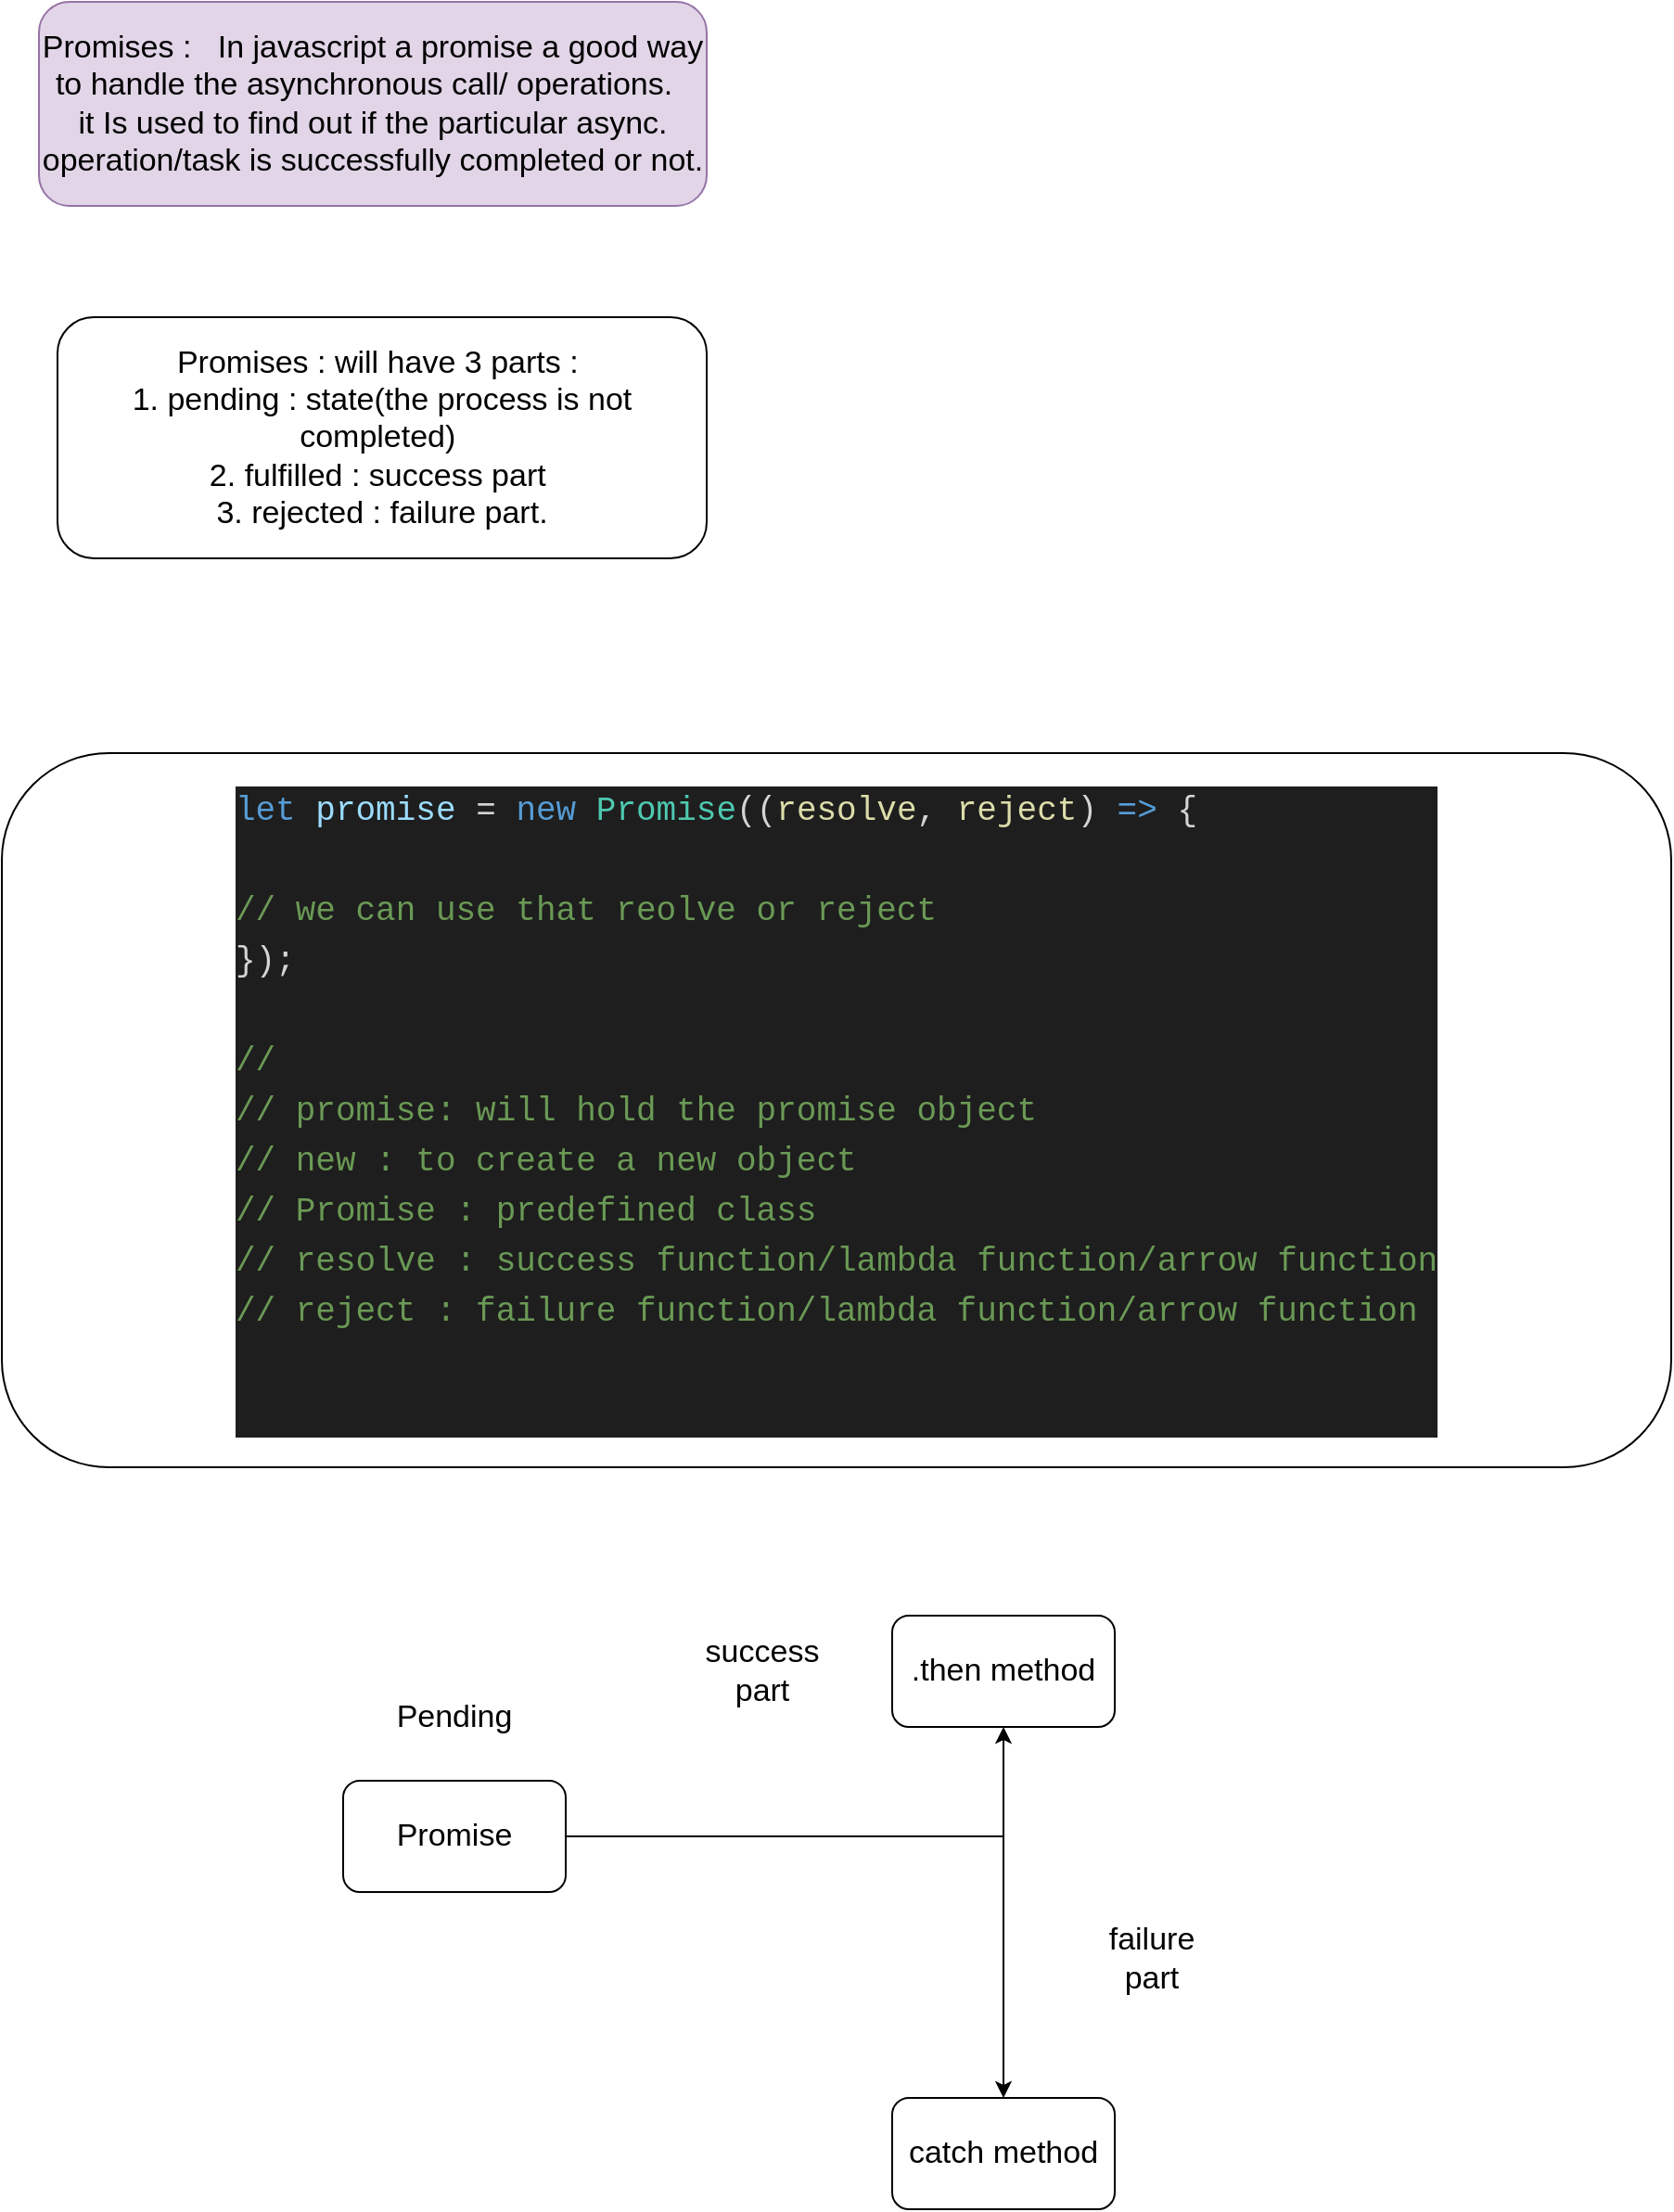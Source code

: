 <mxfile version="20.4.0" type="github" pages="5">
  <diagram id="8G9qnGCUSb7MVIT7oF8v" name="Promises">
    <mxGraphModel dx="1426" dy="825" grid="1" gridSize="10" guides="1" tooltips="1" connect="1" arrows="1" fold="1" page="1" pageScale="1" pageWidth="827" pageHeight="1169" math="0" shadow="0">
      <root>
        <mxCell id="0" />
        <mxCell id="1" parent="0" />
        <mxCell id="U9m_UCAYrLHV1s0sOvwK-1" value="Promises : &amp;nbsp; In javascript a promise a good way to handle the asynchronous call/ operations. &amp;nbsp;&lt;br style=&quot;font-size: 17px;&quot;&gt;it Is used to find out if the particular async. operation/task is successfully completed or not." style="rounded=1;whiteSpace=wrap;html=1;fontSize=17;fillColor=#e1d5e7;strokeColor=#9673a6;" parent="1" vertex="1">
          <mxGeometry x="190" y="150" width="360" height="110" as="geometry" />
        </mxCell>
        <mxCell id="U9m_UCAYrLHV1s0sOvwK-2" value="Promises : will have 3 parts :&amp;nbsp;&lt;br&gt;1. pending : state(the process is not completed)&amp;nbsp;&lt;br&gt;2. fulfilled : success part&amp;nbsp;&lt;br&gt;3. rejected : failure part." style="rounded=1;whiteSpace=wrap;html=1;fontSize=17;" parent="1" vertex="1">
          <mxGeometry x="200" y="320" width="350" height="130" as="geometry" />
        </mxCell>
        <mxCell id="U9m_UCAYrLHV1s0sOvwK-3" value="&lt;div style=&quot;font-style: normal; font-variant-caps: normal; font-weight: normal; letter-spacing: normal; text-align: start; text-indent: 0px; text-transform: none; word-spacing: 0px; -webkit-text-stroke-width: 0px; text-decoration: none; color: rgb(212, 212, 212); background-color: rgb(30, 30, 30); font-family: Menlo, Monaco, &amp;quot;Courier New&amp;quot;, monospace; font-size: 18px; line-height: 27px;&quot;&gt;&lt;div&gt;&lt;span style=&quot;color: rgb(86, 156, 214);&quot;&gt;let&lt;/span&gt;&lt;span style=&quot;color: rgb(212, 212, 212);&quot;&gt; &lt;/span&gt;&lt;span style=&quot;color: rgb(156, 220, 254);&quot;&gt;promise&lt;/span&gt;&lt;span style=&quot;color: rgb(212, 212, 212);&quot;&gt; = &lt;/span&gt;&lt;span style=&quot;color: rgb(86, 156, 214);&quot;&gt;new&lt;/span&gt;&lt;span style=&quot;color: rgb(212, 212, 212);&quot;&gt; &lt;/span&gt;&lt;span style=&quot;color: rgb(78, 201, 176);&quot;&gt;Promise&lt;/span&gt;&lt;span style=&quot;color: rgb(212, 212, 212);&quot;&gt;((&lt;/span&gt;&lt;span style=&quot;color: rgb(220, 220, 170);&quot;&gt;resolve&lt;/span&gt;&lt;span style=&quot;color: rgb(212, 212, 212);&quot;&gt;, &lt;/span&gt;&lt;span style=&quot;color: rgb(220, 220, 170);&quot;&gt;reject&lt;/span&gt;&lt;span style=&quot;color: rgb(212, 212, 212);&quot;&gt;) &lt;/span&gt;&lt;span style=&quot;color: rgb(86, 156, 214);&quot;&gt;=&amp;gt;&lt;/span&gt;&lt;span style=&quot;color: rgb(212, 212, 212);&quot;&gt; {&lt;/span&gt;&lt;/div&gt;&lt;br&gt;&lt;div&gt;&lt;span style=&quot;color: rgb(212, 212, 212);&quot;&gt;    &lt;/span&gt;&lt;span style=&quot;color: rgb(106, 153, 85);&quot;&gt;// we can use that reolve or reject&lt;/span&gt;&lt;/div&gt;&lt;div&gt;&lt;span style=&quot;color: rgb(212, 212, 212);&quot;&gt;});&lt;/span&gt;&lt;/div&gt;&lt;br&gt;&lt;div&gt;&lt;span style=&quot;color: rgb(106, 153, 85);&quot;&gt;//  &lt;/span&gt;&lt;/div&gt;&lt;div&gt;&lt;span style=&quot;color: rgb(106, 153, 85);&quot;&gt;// promise: will hold the promise object&lt;/span&gt;&lt;/div&gt;&lt;div&gt;&lt;span style=&quot;color: rgb(106, 153, 85);&quot;&gt;// new : to create a new object&lt;/span&gt;&lt;/div&gt;&lt;div&gt;&lt;span style=&quot;color: rgb(106, 153, 85);&quot;&gt;// Promise : predefined class&lt;/span&gt;&lt;/div&gt;&lt;div&gt;&lt;span style=&quot;color: rgb(106, 153, 85);&quot;&gt;// resolve : success function/lambda function/arrow function&lt;/span&gt;&lt;/div&gt;&lt;div&gt;&lt;span style=&quot;color: rgb(106, 153, 85);&quot;&gt;// reject : failure function/lambda function/arrow function&lt;/span&gt;&lt;/div&gt;&lt;br&gt;&lt;br&gt;&lt;/div&gt;" style="rounded=1;whiteSpace=wrap;html=1;fontSize=17;" parent="1" vertex="1">
          <mxGeometry x="170" y="555" width="900" height="385" as="geometry" />
        </mxCell>
        <mxCell id="OR_04lrVCaIlI9swrSU9-4" value="" style="edgeStyle=orthogonalEdgeStyle;rounded=0;orthogonalLoop=1;jettySize=auto;html=1;fontSize=17;" parent="1" source="OR_04lrVCaIlI9swrSU9-1" target="OR_04lrVCaIlI9swrSU9-3" edge="1">
          <mxGeometry relative="1" as="geometry" />
        </mxCell>
        <mxCell id="OR_04lrVCaIlI9swrSU9-6" value="" style="edgeStyle=orthogonalEdgeStyle;rounded=0;orthogonalLoop=1;jettySize=auto;html=1;fontSize=17;" parent="1" source="OR_04lrVCaIlI9swrSU9-1" target="OR_04lrVCaIlI9swrSU9-5" edge="1">
          <mxGeometry relative="1" as="geometry" />
        </mxCell>
        <mxCell id="OR_04lrVCaIlI9swrSU9-1" value="Promise" style="rounded=1;whiteSpace=wrap;html=1;fontSize=17;" parent="1" vertex="1">
          <mxGeometry x="354" y="1109" width="120" height="60" as="geometry" />
        </mxCell>
        <mxCell id="OR_04lrVCaIlI9swrSU9-2" value="Pending" style="text;html=1;strokeColor=none;fillColor=none;align=center;verticalAlign=middle;whiteSpace=wrap;rounded=0;fontSize=17;" parent="1" vertex="1">
          <mxGeometry x="384" y="1060" width="60" height="30" as="geometry" />
        </mxCell>
        <mxCell id="OR_04lrVCaIlI9swrSU9-3" value=".then method" style="whiteSpace=wrap;html=1;fontSize=17;rounded=1;" parent="1" vertex="1">
          <mxGeometry x="650" y="1020" width="120" height="60" as="geometry" />
        </mxCell>
        <mxCell id="OR_04lrVCaIlI9swrSU9-5" value="catch method" style="whiteSpace=wrap;html=1;fontSize=17;rounded=1;" parent="1" vertex="1">
          <mxGeometry x="650" y="1280" width="120" height="60" as="geometry" />
        </mxCell>
        <mxCell id="OR_04lrVCaIlI9swrSU9-7" value="success part" style="text;html=1;strokeColor=none;fillColor=none;align=center;verticalAlign=middle;whiteSpace=wrap;rounded=0;fontSize=17;" parent="1" vertex="1">
          <mxGeometry x="550" y="1035" width="60" height="30" as="geometry" />
        </mxCell>
        <mxCell id="OR_04lrVCaIlI9swrSU9-8" value="failure part" style="text;html=1;strokeColor=none;fillColor=none;align=center;verticalAlign=middle;whiteSpace=wrap;rounded=0;fontSize=17;" parent="1" vertex="1">
          <mxGeometry x="760" y="1190" width="60" height="30" as="geometry" />
        </mxCell>
      </root>
    </mxGraphModel>
  </diagram>
  <diagram id="oXrkafVknQD4cOuu-Ugd" name="call back functions">
    <mxGraphModel dx="1426" dy="825" grid="1" gridSize="10" guides="1" tooltips="1" connect="1" arrows="1" fold="1" page="1" pageScale="1" pageWidth="827" pageHeight="1169" math="0" shadow="0">
      <root>
        <mxCell id="0" />
        <mxCell id="1" parent="0" />
        <mxCell id="txShrqmTGsgqrxTGd9Di-1" value="Call Back functions : &amp;nbsp;" style="rounded=1;whiteSpace=wrap;html=1;fontSize=17;" parent="1" vertex="1">
          <mxGeometry x="220" y="270" width="370" height="120" as="geometry" />
        </mxCell>
      </root>
    </mxGraphModel>
  </diagram>
  <diagram id="lmim0dl8CL9eg2EVoGx3" name="Page-3">
    <mxGraphModel dx="1426" dy="825" grid="1" gridSize="10" guides="1" tooltips="1" connect="1" arrows="1" fold="1" page="1" pageScale="1" pageWidth="827" pageHeight="1169" math="0" shadow="0">
      <root>
        <mxCell id="0" />
        <mxCell id="1" parent="0" />
        <mxCell id="goGr3H6Dvy2NrxwgsrQ--1" value="how to create a module ?&lt;br style=&quot;font-size: 20px;&quot;&gt;&lt;br style=&quot;font-size: 20px;&quot;&gt;Npx ng g m moduleName" style="rounded=1;whiteSpace=wrap;html=1;fontSize=20;" vertex="1" parent="1">
          <mxGeometry x="260" y="180" width="280" height="50" as="geometry" />
        </mxCell>
        <mxCell id="goGr3H6Dvy2NrxwgsrQ--2" value="Core module should be loaded @ the time of starting the application.&lt;br style=&quot;font-size: 20px;&quot;&gt;" style="rounded=1;whiteSpace=wrap;html=1;fontSize=20;" vertex="1" parent="1">
          <mxGeometry x="350" y="390" width="120" height="60" as="geometry" />
        </mxCell>
        <mxCell id="5NK6SxDklVoGgUh_Tapy-1" value="user, profile , dashboard. ===&amp;gt; should be loaded dynamically&lt;br style=&quot;font-size: 20px;&quot;&gt;to improve the performance of our application.&lt;br style=&quot;font-size: 20px;&quot;&gt;-- routing." style="rounded=1;whiteSpace=wrap;html=1;fontSize=20;" vertex="1" parent="1">
          <mxGeometry x="50" y="380" width="270" height="190" as="geometry" />
        </mxCell>
      </root>
    </mxGraphModel>
  </diagram>
  <diagram id="wEQeJjogP49DKLq_sqY5" name="Page-4">
    <mxGraphModel dx="2253" dy="825" grid="1" gridSize="10" guides="1" tooltips="1" connect="1" arrows="1" fold="1" page="1" pageScale="1" pageWidth="827" pageHeight="1169" math="0" shadow="0">
      <root>
        <mxCell id="0" />
        <mxCell id="1" parent="0" />
        <mxCell id="gUM87DoreuIvFS1536MD-1" value="" style="rounded=1;whiteSpace=wrap;html=1;fontSize=20;" vertex="1" parent="1">
          <mxGeometry x="230" y="140" width="410" height="480" as="geometry" />
        </mxCell>
        <mxCell id="gUM87DoreuIvFS1536MD-2" value="Header/Navbar" style="rounded=1;whiteSpace=wrap;html=1;fontSize=20;" vertex="1" parent="1">
          <mxGeometry x="270" y="180" width="330" height="90" as="geometry" />
        </mxCell>
        <mxCell id="gUM87DoreuIvFS1536MD-3" value="Landing" style="rounded=1;whiteSpace=wrap;html=1;fontSize=20;" vertex="1" parent="1">
          <mxGeometry x="270" y="320" width="330" height="90" as="geometry" />
        </mxCell>
        <mxCell id="gUM87DoreuIvFS1536MD-4" value="Footer" style="rounded=1;whiteSpace=wrap;html=1;fontSize=20;" vertex="1" parent="1">
          <mxGeometry x="270" y="460" width="330" height="90" as="geometry" />
        </mxCell>
        <mxCell id="gUM87DoreuIvFS1536MD-5" value="components : it is a part of application UI.&lt;br&gt;&lt;br&gt;we should design the component in such a way that it should not split into multiple parts. &amp;nbsp;&lt;br&gt;&lt;br&gt;2 types of components :&amp;nbsp;&lt;br&gt;1. smart component. can have all processing parts. it can perform rest call/ can access the some business validations, or kind processing.&lt;br&gt;&lt;br&gt;2. dumb component. can&#39;t have any processing right but can accept the data from parent one and can render that info over the page." style="rounded=1;whiteSpace=wrap;html=1;fontSize=20;" vertex="1" parent="1">
          <mxGeometry x="-260" y="220" width="460" height="440" as="geometry" />
        </mxCell>
        <mxCell id="7s93a2Bx7j9-ss48Wier-1" style="edgeStyle=orthogonalEdgeStyle;rounded=0;orthogonalLoop=1;jettySize=auto;html=1;exitX=0.5;exitY=1;exitDx=0;exitDy=0;fontSize=20;" edge="1" parent="1" source="gUM87DoreuIvFS1536MD-6">
          <mxGeometry relative="1" as="geometry">
            <mxPoint x="270" y="850" as="targetPoint" />
          </mxGeometry>
        </mxCell>
        <mxCell id="gUM87DoreuIvFS1536MD-6" value="npx ng g c moduleName/components/purposeofcomponents/nameofthecomponent&lt;br&gt;npx : node package execute&lt;br&gt;ng : angular&lt;br&gt;g : generate&lt;br&gt;c : component&lt;br&gt;moduleName : name of the module(because we want to create the component under that module).&lt;br&gt;&lt;b&gt;components&lt;/b&gt; : to hold all components in the module.&lt;br&gt;purposeOfComponent: to group the components on the basis of purpose/expectation.&lt;br&gt;name of the component: name of the component.&lt;br&gt;&lt;br&gt;" style="rounded=1;whiteSpace=wrap;html=1;fontSize=20;" vertex="1" parent="1">
          <mxGeometry x="-200" y="730" width="940" height="240" as="geometry" />
        </mxCell>
        <mxCell id="d-iSySafDXBiNErcDDWH-1" value="npx ng g core/components/layout/header" style="rounded=1;whiteSpace=wrap;html=1;fontSize=20;" vertex="1" parent="1">
          <mxGeometry x="-150" y="1010" width="860" height="60" as="geometry" />
        </mxCell>
        <mxCell id="d-iSySafDXBiNErcDDWH-2" value="1. &amp;nbsp;.css : will hold all formatting/beautification code&amp;nbsp;&lt;br&gt;2. .html will hold complete UI&lt;br&gt;3. .ts : will hold controlling logic for our UI.&lt;br&gt;4. .spec.ts : testing related stuff&lt;br&gt;5. update in module : to confirm that this component belongs to the module. [declaration]==&amp;gt; it will just list out the name of the component.&lt;br&gt;" style="rounded=1;whiteSpace=wrap;html=1;fontSize=20;" vertex="1" parent="1">
          <mxGeometry x="-70" y="1120" width="550" height="180" as="geometry" />
        </mxCell>
      </root>
    </mxGraphModel>
  </diagram>
  <diagram id="Q6bcCuTQri5cKGU18Q7m" name="module wise structure">
    <mxGraphModel dx="2253" dy="825" grid="1" gridSize="10" guides="1" tooltips="1" connect="1" arrows="1" fold="1" page="1" pageScale="1" pageWidth="827" pageHeight="1169" math="0" shadow="0">
      <root>
        <mxCell id="0" />
        <mxCell id="1" parent="0" />
        <mxCell id="93jjZZEVPRHPpkjlWWQ1-3" value="" style="edgeStyle=orthogonalEdgeStyle;rounded=0;orthogonalLoop=1;jettySize=auto;html=1;fontSize=20;" edge="1" parent="1" source="93jjZZEVPRHPpkjlWWQ1-1" target="93jjZZEVPRHPpkjlWWQ1-2">
          <mxGeometry relative="1" as="geometry" />
        </mxCell>
        <mxCell id="93jjZZEVPRHPpkjlWWQ1-5" value="" style="edgeStyle=orthogonalEdgeStyle;rounded=0;orthogonalLoop=1;jettySize=auto;html=1;fontSize=20;" edge="1" parent="1" source="93jjZZEVPRHPpkjlWWQ1-1" target="93jjZZEVPRHPpkjlWWQ1-4">
          <mxGeometry relative="1" as="geometry" />
        </mxCell>
        <mxCell id="93jjZZEVPRHPpkjlWWQ1-8" value="" style="edgeStyle=orthogonalEdgeStyle;rounded=0;orthogonalLoop=1;jettySize=auto;html=1;fontSize=20;" edge="1" parent="1" source="93jjZZEVPRHPpkjlWWQ1-1" target="93jjZZEVPRHPpkjlWWQ1-7">
          <mxGeometry relative="1" as="geometry" />
        </mxCell>
        <mxCell id="93jjZZEVPRHPpkjlWWQ1-1" value="DevConnector" style="rounded=1;whiteSpace=wrap;html=1;fontSize=20;" vertex="1" parent="1">
          <mxGeometry x="354" y="200" width="120" height="60" as="geometry" />
        </mxCell>
        <mxCell id="93jjZZEVPRHPpkjlWWQ1-10" value="" style="edgeStyle=orthogonalEdgeStyle;rounded=0;orthogonalLoop=1;jettySize=auto;html=1;fontSize=20;" edge="1" parent="1" source="93jjZZEVPRHPpkjlWWQ1-2" target="93jjZZEVPRHPpkjlWWQ1-9">
          <mxGeometry relative="1" as="geometry" />
        </mxCell>
        <mxCell id="93jjZZEVPRHPpkjlWWQ1-2" value="Core" style="whiteSpace=wrap;html=1;fontSize=20;rounded=1;" vertex="1" parent="1">
          <mxGeometry x="70" y="360" width="120" height="60" as="geometry" />
        </mxCell>
        <mxCell id="93jjZZEVPRHPpkjlWWQ1-4" value="Users" style="whiteSpace=wrap;html=1;fontSize=20;rounded=1;" vertex="1" parent="1">
          <mxGeometry x="354" y="340" width="120" height="60" as="geometry" />
        </mxCell>
        <mxCell id="93jjZZEVPRHPpkjlWWQ1-6" value="header/navbar&lt;br&gt;landing&amp;nbsp;&lt;br&gt;footer component&amp;nbsp;" style="rounded=1;whiteSpace=wrap;html=1;fontSize=20;" vertex="1" parent="1">
          <mxGeometry x="-120" y="280" width="150" height="160" as="geometry" />
        </mxCell>
        <mxCell id="93jjZZEVPRHPpkjlWWQ1-7" value="Dashboard" style="whiteSpace=wrap;html=1;fontSize=20;rounded=1;" vertex="1" parent="1">
          <mxGeometry x="554" y="200" width="120" height="60" as="geometry" />
        </mxCell>
        <mxCell id="93jjZZEVPRHPpkjlWWQ1-9" value="will hold all commonly read data" style="whiteSpace=wrap;html=1;fontSize=20;rounded=1;" vertex="1" parent="1">
          <mxGeometry x="50" y="530" width="160" height="110" as="geometry" />
        </mxCell>
        <mxCell id="nqavk-8AJcaXk53l2COD-1" value="create profile&lt;br&gt;add exp&lt;br&gt;add edu&lt;br&gt;edit&amp;nbsp;&lt;br&gt;&lt;br&gt;display&amp;nbsp;" style="rounded=1;whiteSpace=wrap;html=1;fontSize=20;" vertex="1" parent="1">
          <mxGeometry x="474" y="450" width="216" height="170" as="geometry" />
        </mxCell>
      </root>
    </mxGraphModel>
  </diagram>
</mxfile>
